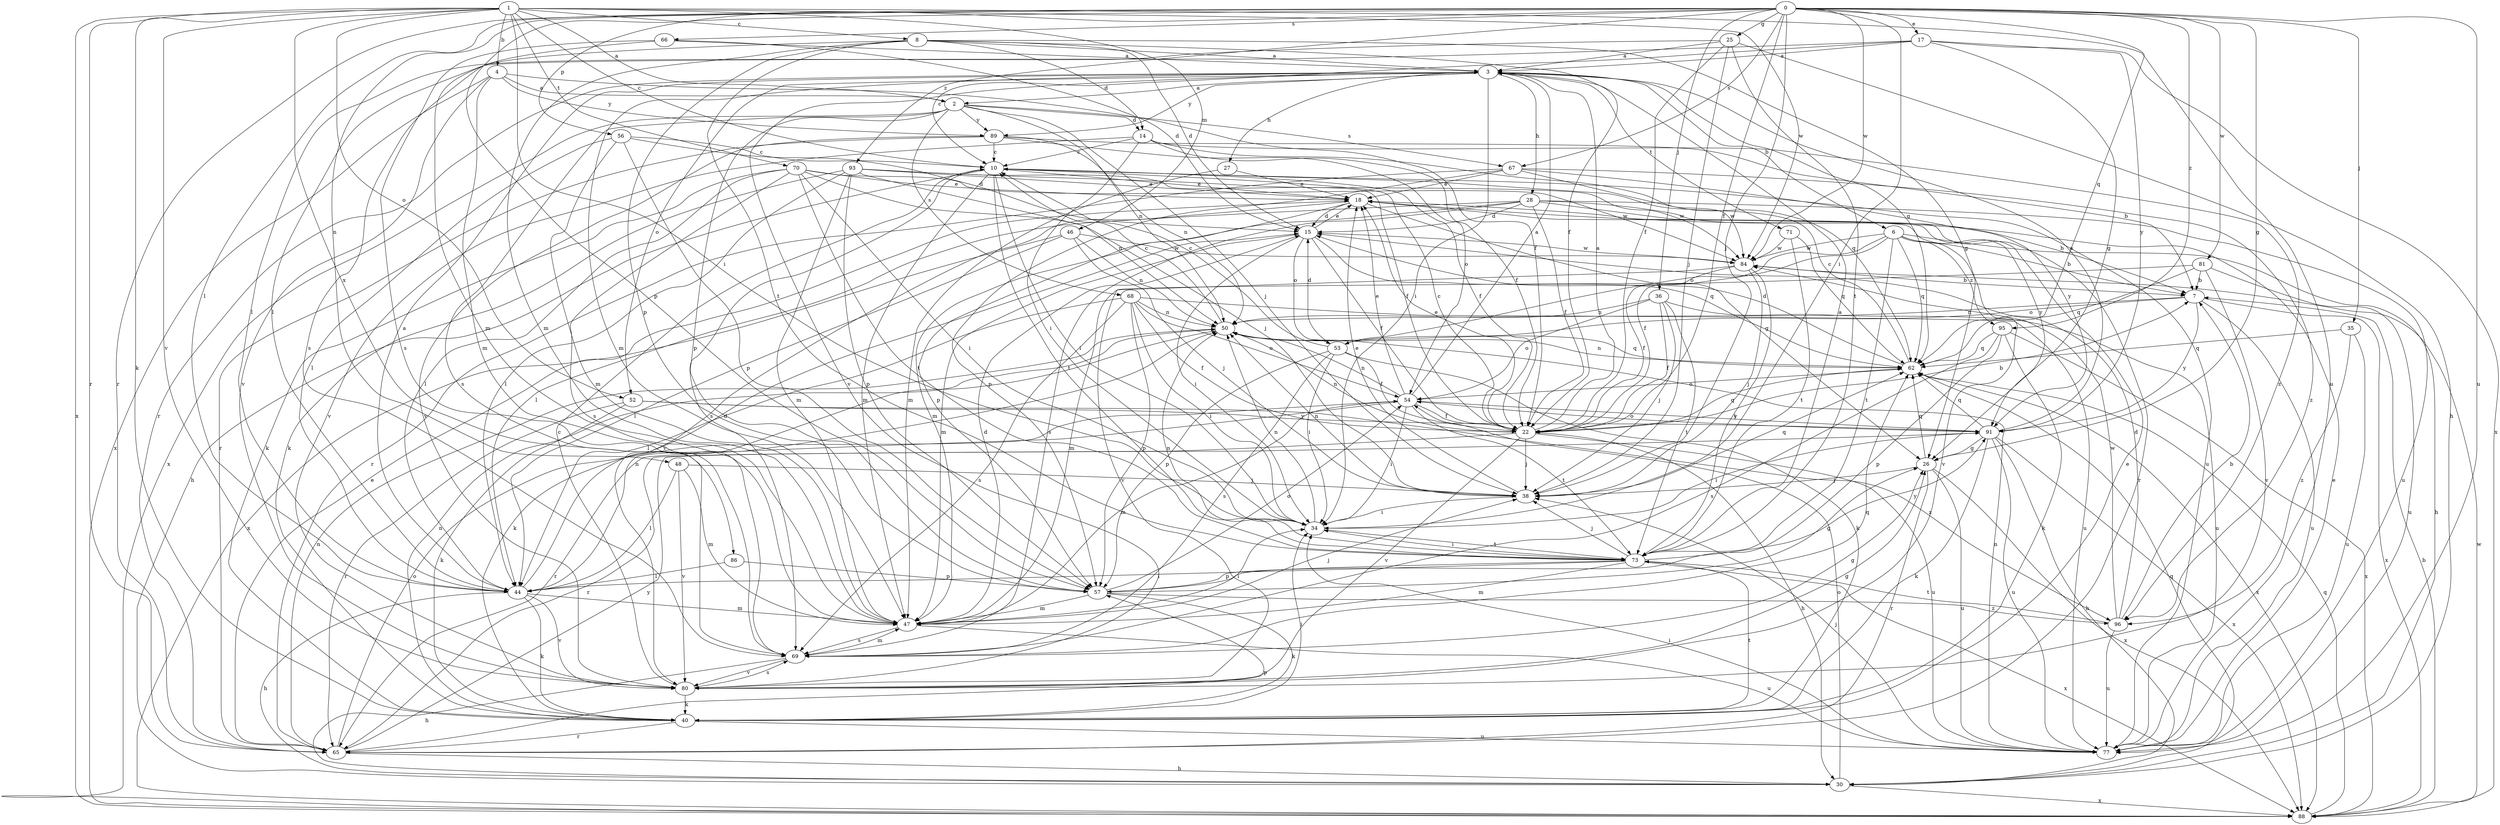 strict digraph  {
0;
1;
2;
3;
4;
6;
7;
8;
10;
14;
15;
17;
18;
22;
25;
26;
27;
28;
30;
34;
35;
36;
38;
40;
44;
46;
47;
48;
50;
52;
53;
54;
56;
57;
62;
65;
66;
67;
68;
69;
70;
71;
73;
77;
80;
81;
84;
86;
88;
89;
91;
93;
95;
96;
0 -> 17  [label=e];
0 -> 22  [label=f];
0 -> 25  [label=g];
0 -> 26  [label=g];
0 -> 34  [label=i];
0 -> 35  [label=j];
0 -> 36  [label=j];
0 -> 38  [label=j];
0 -> 44  [label=l];
0 -> 48  [label=n];
0 -> 56  [label=p];
0 -> 57  [label=p];
0 -> 62  [label=q];
0 -> 65  [label=r];
0 -> 66  [label=s];
0 -> 67  [label=s];
0 -> 77  [label=u];
0 -> 81  [label=w];
0 -> 84  [label=w];
0 -> 93  [label=z];
0 -> 95  [label=z];
1 -> 2  [label=a];
1 -> 4  [label=b];
1 -> 8  [label=c];
1 -> 10  [label=c];
1 -> 34  [label=i];
1 -> 40  [label=k];
1 -> 46  [label=m];
1 -> 52  [label=o];
1 -> 65  [label=r];
1 -> 70  [label=t];
1 -> 77  [label=u];
1 -> 80  [label=v];
1 -> 84  [label=w];
1 -> 86  [label=x];
1 -> 88  [label=x];
2 -> 14  [label=d];
2 -> 38  [label=j];
2 -> 50  [label=n];
2 -> 57  [label=p];
2 -> 67  [label=s];
2 -> 68  [label=s];
2 -> 69  [label=s];
2 -> 88  [label=x];
2 -> 89  [label=y];
3 -> 2  [label=a];
3 -> 6  [label=b];
3 -> 27  [label=h];
3 -> 28  [label=h];
3 -> 34  [label=i];
3 -> 47  [label=m];
3 -> 52  [label=o];
3 -> 62  [label=q];
3 -> 65  [label=r];
3 -> 71  [label=t];
3 -> 80  [label=v];
3 -> 89  [label=y];
4 -> 2  [label=a];
4 -> 22  [label=f];
4 -> 47  [label=m];
4 -> 80  [label=v];
4 -> 88  [label=x];
4 -> 89  [label=y];
6 -> 7  [label=b];
6 -> 22  [label=f];
6 -> 30  [label=h];
6 -> 53  [label=o];
6 -> 62  [label=q];
6 -> 73  [label=t];
6 -> 80  [label=v];
6 -> 84  [label=w];
6 -> 95  [label=z];
7 -> 50  [label=n];
7 -> 53  [label=o];
7 -> 77  [label=u];
7 -> 88  [label=x];
7 -> 91  [label=y];
8 -> 3  [label=a];
8 -> 14  [label=d];
8 -> 15  [label=d];
8 -> 22  [label=f];
8 -> 26  [label=g];
8 -> 47  [label=m];
8 -> 57  [label=p];
8 -> 69  [label=s];
8 -> 73  [label=t];
10 -> 18  [label=e];
10 -> 22  [label=f];
10 -> 30  [label=h];
10 -> 34  [label=i];
10 -> 47  [label=m];
10 -> 69  [label=s];
10 -> 73  [label=t];
10 -> 77  [label=u];
14 -> 10  [label=c];
14 -> 22  [label=f];
14 -> 34  [label=i];
14 -> 62  [label=q];
14 -> 80  [label=v];
14 -> 96  [label=z];
15 -> 18  [label=e];
15 -> 22  [label=f];
15 -> 34  [label=i];
15 -> 47  [label=m];
15 -> 53  [label=o];
15 -> 62  [label=q];
15 -> 84  [label=w];
17 -> 3  [label=a];
17 -> 10  [label=c];
17 -> 26  [label=g];
17 -> 44  [label=l];
17 -> 88  [label=x];
17 -> 91  [label=y];
18 -> 15  [label=d];
18 -> 26  [label=g];
18 -> 57  [label=p];
18 -> 80  [label=v];
18 -> 91  [label=y];
22 -> 3  [label=a];
22 -> 7  [label=b];
22 -> 10  [label=c];
22 -> 18  [label=e];
22 -> 30  [label=h];
22 -> 38  [label=j];
22 -> 50  [label=n];
22 -> 62  [label=q];
22 -> 65  [label=r];
22 -> 77  [label=u];
22 -> 80  [label=v];
25 -> 3  [label=a];
25 -> 22  [label=f];
25 -> 30  [label=h];
25 -> 38  [label=j];
25 -> 44  [label=l];
25 -> 73  [label=t];
26 -> 38  [label=j];
26 -> 62  [label=q];
26 -> 65  [label=r];
26 -> 77  [label=u];
26 -> 88  [label=x];
27 -> 18  [label=e];
27 -> 47  [label=m];
28 -> 7  [label=b];
28 -> 15  [label=d];
28 -> 22  [label=f];
28 -> 44  [label=l];
28 -> 47  [label=m];
28 -> 65  [label=r];
28 -> 69  [label=s];
28 -> 77  [label=u];
30 -> 54  [label=o];
30 -> 62  [label=q];
30 -> 88  [label=x];
34 -> 50  [label=n];
34 -> 73  [label=t];
35 -> 62  [label=q];
35 -> 77  [label=u];
35 -> 96  [label=z];
36 -> 22  [label=f];
36 -> 38  [label=j];
36 -> 50  [label=n];
36 -> 54  [label=o];
36 -> 73  [label=t];
36 -> 77  [label=u];
38 -> 18  [label=e];
38 -> 34  [label=i];
38 -> 50  [label=n];
38 -> 62  [label=q];
40 -> 18  [label=e];
40 -> 34  [label=i];
40 -> 50  [label=n];
40 -> 65  [label=r];
40 -> 73  [label=t];
40 -> 77  [label=u];
44 -> 3  [label=a];
44 -> 15  [label=d];
44 -> 30  [label=h];
44 -> 40  [label=k];
44 -> 47  [label=m];
44 -> 50  [label=n];
44 -> 80  [label=v];
46 -> 38  [label=j];
46 -> 44  [label=l];
46 -> 50  [label=n];
46 -> 84  [label=w];
46 -> 88  [label=x];
47 -> 15  [label=d];
47 -> 34  [label=i];
47 -> 38  [label=j];
47 -> 69  [label=s];
47 -> 77  [label=u];
48 -> 38  [label=j];
48 -> 44  [label=l];
48 -> 47  [label=m];
48 -> 80  [label=v];
50 -> 10  [label=c];
50 -> 40  [label=k];
50 -> 62  [label=q];
52 -> 40  [label=k];
52 -> 65  [label=r];
52 -> 91  [label=y];
52 -> 96  [label=z];
53 -> 10  [label=c];
53 -> 15  [label=d];
53 -> 22  [label=f];
53 -> 34  [label=i];
53 -> 40  [label=k];
53 -> 57  [label=p];
53 -> 69  [label=s];
54 -> 3  [label=a];
54 -> 18  [label=e];
54 -> 22  [label=f];
54 -> 34  [label=i];
54 -> 47  [label=m];
54 -> 50  [label=n];
54 -> 65  [label=r];
54 -> 73  [label=t];
54 -> 91  [label=y];
56 -> 10  [label=c];
56 -> 15  [label=d];
56 -> 44  [label=l];
56 -> 47  [label=m];
56 -> 57  [label=p];
57 -> 26  [label=g];
57 -> 40  [label=k];
57 -> 47  [label=m];
57 -> 54  [label=o];
57 -> 96  [label=z];
62 -> 10  [label=c];
62 -> 15  [label=d];
62 -> 50  [label=n];
62 -> 54  [label=o];
62 -> 88  [label=x];
65 -> 18  [label=e];
65 -> 30  [label=h];
65 -> 50  [label=n];
65 -> 54  [label=o];
65 -> 57  [label=p];
65 -> 91  [label=y];
66 -> 3  [label=a];
66 -> 15  [label=d];
66 -> 47  [label=m];
66 -> 69  [label=s];
67 -> 18  [label=e];
67 -> 57  [label=p];
67 -> 65  [label=r];
67 -> 84  [label=w];
67 -> 91  [label=y];
67 -> 96  [label=z];
68 -> 22  [label=f];
68 -> 34  [label=i];
68 -> 44  [label=l];
68 -> 50  [label=n];
68 -> 54  [label=o];
68 -> 57  [label=p];
68 -> 69  [label=s];
68 -> 77  [label=u];
69 -> 26  [label=g];
69 -> 30  [label=h];
69 -> 47  [label=m];
69 -> 62  [label=q];
69 -> 80  [label=v];
70 -> 18  [label=e];
70 -> 34  [label=i];
70 -> 38  [label=j];
70 -> 40  [label=k];
70 -> 44  [label=l];
70 -> 69  [label=s];
70 -> 73  [label=t];
70 -> 84  [label=w];
71 -> 62  [label=q];
71 -> 73  [label=t];
71 -> 84  [label=w];
73 -> 3  [label=a];
73 -> 34  [label=i];
73 -> 38  [label=j];
73 -> 44  [label=l];
73 -> 47  [label=m];
73 -> 50  [label=n];
73 -> 57  [label=p];
73 -> 88  [label=x];
73 -> 91  [label=y];
77 -> 18  [label=e];
77 -> 34  [label=i];
77 -> 38  [label=j];
77 -> 50  [label=n];
80 -> 10  [label=c];
80 -> 26  [label=g];
80 -> 40  [label=k];
80 -> 69  [label=s];
81 -> 7  [label=b];
81 -> 47  [label=m];
81 -> 62  [label=q];
81 -> 77  [label=u];
81 -> 80  [label=v];
84 -> 7  [label=b];
84 -> 22  [label=f];
84 -> 38  [label=j];
84 -> 73  [label=t];
84 -> 80  [label=v];
86 -> 44  [label=l];
86 -> 57  [label=p];
88 -> 7  [label=b];
88 -> 62  [label=q];
88 -> 84  [label=w];
89 -> 7  [label=b];
89 -> 10  [label=c];
89 -> 50  [label=n];
89 -> 54  [label=o];
89 -> 65  [label=r];
89 -> 80  [label=v];
91 -> 3  [label=a];
91 -> 26  [label=g];
91 -> 30  [label=h];
91 -> 34  [label=i];
91 -> 40  [label=k];
91 -> 54  [label=o];
91 -> 62  [label=q];
91 -> 77  [label=u];
91 -> 88  [label=x];
93 -> 18  [label=e];
93 -> 22  [label=f];
93 -> 40  [label=k];
93 -> 44  [label=l];
93 -> 47  [label=m];
93 -> 50  [label=n];
93 -> 57  [label=p];
93 -> 84  [label=w];
95 -> 40  [label=k];
95 -> 57  [label=p];
95 -> 62  [label=q];
95 -> 69  [label=s];
95 -> 88  [label=x];
96 -> 7  [label=b];
96 -> 15  [label=d];
96 -> 73  [label=t];
96 -> 77  [label=u];
96 -> 84  [label=w];
}
